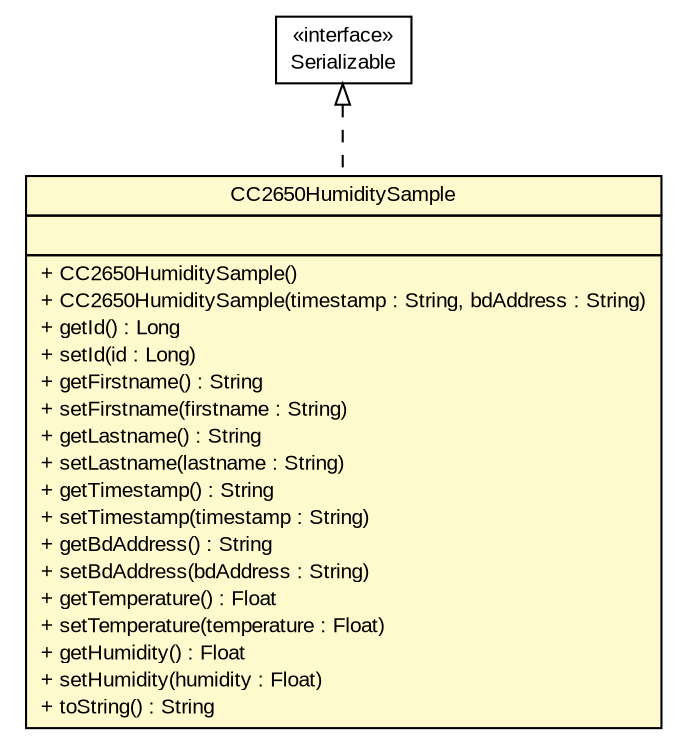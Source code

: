 #!/usr/local/bin/dot
#
# Class diagram 
# Generated by UMLGraph version R5_6 (http://www.umlgraph.org/)
#

digraph G {
	edge [fontname="arial",fontsize=10,labelfontname="arial",labelfontsize=10];
	node [fontname="arial",fontsize=10,shape=plaintext];
	nodesep=0.25;
	ranksep=0.5;
	// de.fhg.fit.biomos.sensorplatform.sample.CC2650HumiditySample
	c54 [label=<<table title="de.fhg.fit.biomos.sensorplatform.sample.CC2650HumiditySample" border="0" cellborder="1" cellspacing="0" cellpadding="2" port="p" bgcolor="lemonChiffon" href="./CC2650HumiditySample.html">
		<tr><td><table border="0" cellspacing="0" cellpadding="1">
<tr><td align="center" balign="center"> CC2650HumiditySample </td></tr>
		</table></td></tr>
		<tr><td><table border="0" cellspacing="0" cellpadding="1">
<tr><td align="left" balign="left">  </td></tr>
		</table></td></tr>
		<tr><td><table border="0" cellspacing="0" cellpadding="1">
<tr><td align="left" balign="left"> + CC2650HumiditySample() </td></tr>
<tr><td align="left" balign="left"> + CC2650HumiditySample(timestamp : String, bdAddress : String) </td></tr>
<tr><td align="left" balign="left"> + getId() : Long </td></tr>
<tr><td align="left" balign="left"> + setId(id : Long) </td></tr>
<tr><td align="left" balign="left"> + getFirstname() : String </td></tr>
<tr><td align="left" balign="left"> + setFirstname(firstname : String) </td></tr>
<tr><td align="left" balign="left"> + getLastname() : String </td></tr>
<tr><td align="left" balign="left"> + setLastname(lastname : String) </td></tr>
<tr><td align="left" balign="left"> + getTimestamp() : String </td></tr>
<tr><td align="left" balign="left"> + setTimestamp(timestamp : String) </td></tr>
<tr><td align="left" balign="left"> + getBdAddress() : String </td></tr>
<tr><td align="left" balign="left"> + setBdAddress(bdAddress : String) </td></tr>
<tr><td align="left" balign="left"> + getTemperature() : Float </td></tr>
<tr><td align="left" balign="left"> + setTemperature(temperature : Float) </td></tr>
<tr><td align="left" balign="left"> + getHumidity() : Float </td></tr>
<tr><td align="left" balign="left"> + setHumidity(humidity : Float) </td></tr>
<tr><td align="left" balign="left"> + toString() : String </td></tr>
		</table></td></tr>
		</table>>, URL="./CC2650HumiditySample.html", fontname="arial", fontcolor="black", fontsize=10.0];
	//de.fhg.fit.biomos.sensorplatform.sample.CC2650HumiditySample implements java.io.Serializable
	c57:p -> c54:p [dir=back,arrowtail=empty,style=dashed];
	// java.io.Serializable
	c57 [label=<<table title="java.io.Serializable" border="0" cellborder="1" cellspacing="0" cellpadding="2" port="p" href="http://java.sun.com/j2se/1.4.2/docs/api/java/io/Serializable.html">
		<tr><td><table border="0" cellspacing="0" cellpadding="1">
<tr><td align="center" balign="center"> &#171;interface&#187; </td></tr>
<tr><td align="center" balign="center"> Serializable </td></tr>
		</table></td></tr>
		</table>>, URL="http://java.sun.com/j2se/1.4.2/docs/api/java/io/Serializable.html", fontname="arial", fontcolor="black", fontsize=10.0];
}

